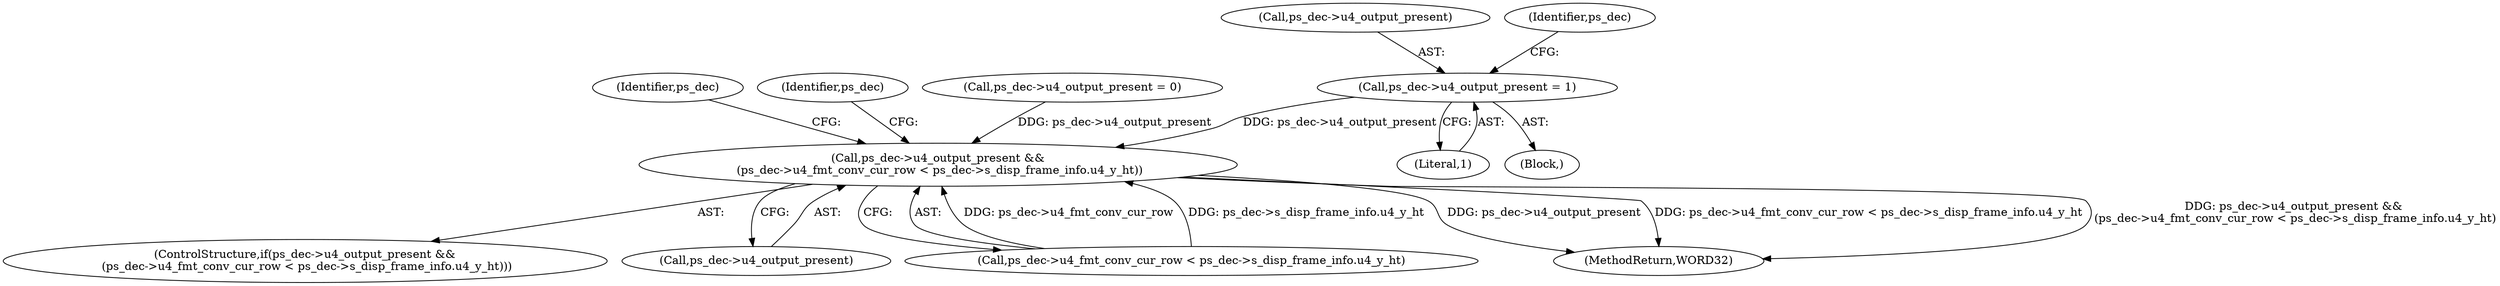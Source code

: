digraph "0_Android_7109ce3f8f90a28ca9f0ee6e14f6ac5e414c62cf@pointer" {
"1002035" [label="(Call,ps_dec->u4_output_present = 1)"];
"1002044" [label="(Call,ps_dec->u4_output_present &&\n (ps_dec->u4_fmt_conv_cur_row < ps_dec->s_disp_frame_info.u4_y_ht))"];
"1002043" [label="(ControlStructure,if(ps_dec->u4_output_present &&\n (ps_dec->u4_fmt_conv_cur_row < ps_dec->s_disp_frame_info.u4_y_ht)))"];
"1002091" [label="(Identifier,ps_dec)"];
"1002044" [label="(Call,ps_dec->u4_output_present &&\n (ps_dec->u4_fmt_conv_cur_row < ps_dec->s_disp_frame_info.u4_y_ht))"];
"1002039" [label="(Literal,1)"];
"1002036" [label="(Call,ps_dec->u4_output_present)"];
"1002060" [label="(Identifier,ps_dec)"];
"1000337" [label="(Call,ps_dec->u4_output_present = 0)"];
"1002041" [label="(Identifier,ps_dec)"];
"1002029" [label="(Block,)"];
"1002045" [label="(Call,ps_dec->u4_output_present)"];
"1002048" [label="(Call,ps_dec->u4_fmt_conv_cur_row < ps_dec->s_disp_frame_info.u4_y_ht)"];
"1002160" [label="(MethodReturn,WORD32)"];
"1002035" [label="(Call,ps_dec->u4_output_present = 1)"];
"1002035" -> "1002029"  [label="AST: "];
"1002035" -> "1002039"  [label="CFG: "];
"1002036" -> "1002035"  [label="AST: "];
"1002039" -> "1002035"  [label="AST: "];
"1002041" -> "1002035"  [label="CFG: "];
"1002035" -> "1002044"  [label="DDG: ps_dec->u4_output_present"];
"1002044" -> "1002043"  [label="AST: "];
"1002044" -> "1002045"  [label="CFG: "];
"1002044" -> "1002048"  [label="CFG: "];
"1002045" -> "1002044"  [label="AST: "];
"1002048" -> "1002044"  [label="AST: "];
"1002060" -> "1002044"  [label="CFG: "];
"1002091" -> "1002044"  [label="CFG: "];
"1002044" -> "1002160"  [label="DDG: ps_dec->u4_output_present"];
"1002044" -> "1002160"  [label="DDG: ps_dec->u4_fmt_conv_cur_row < ps_dec->s_disp_frame_info.u4_y_ht"];
"1002044" -> "1002160"  [label="DDG: ps_dec->u4_output_present &&\n (ps_dec->u4_fmt_conv_cur_row < ps_dec->s_disp_frame_info.u4_y_ht)"];
"1000337" -> "1002044"  [label="DDG: ps_dec->u4_output_present"];
"1002048" -> "1002044"  [label="DDG: ps_dec->u4_fmt_conv_cur_row"];
"1002048" -> "1002044"  [label="DDG: ps_dec->s_disp_frame_info.u4_y_ht"];
}
